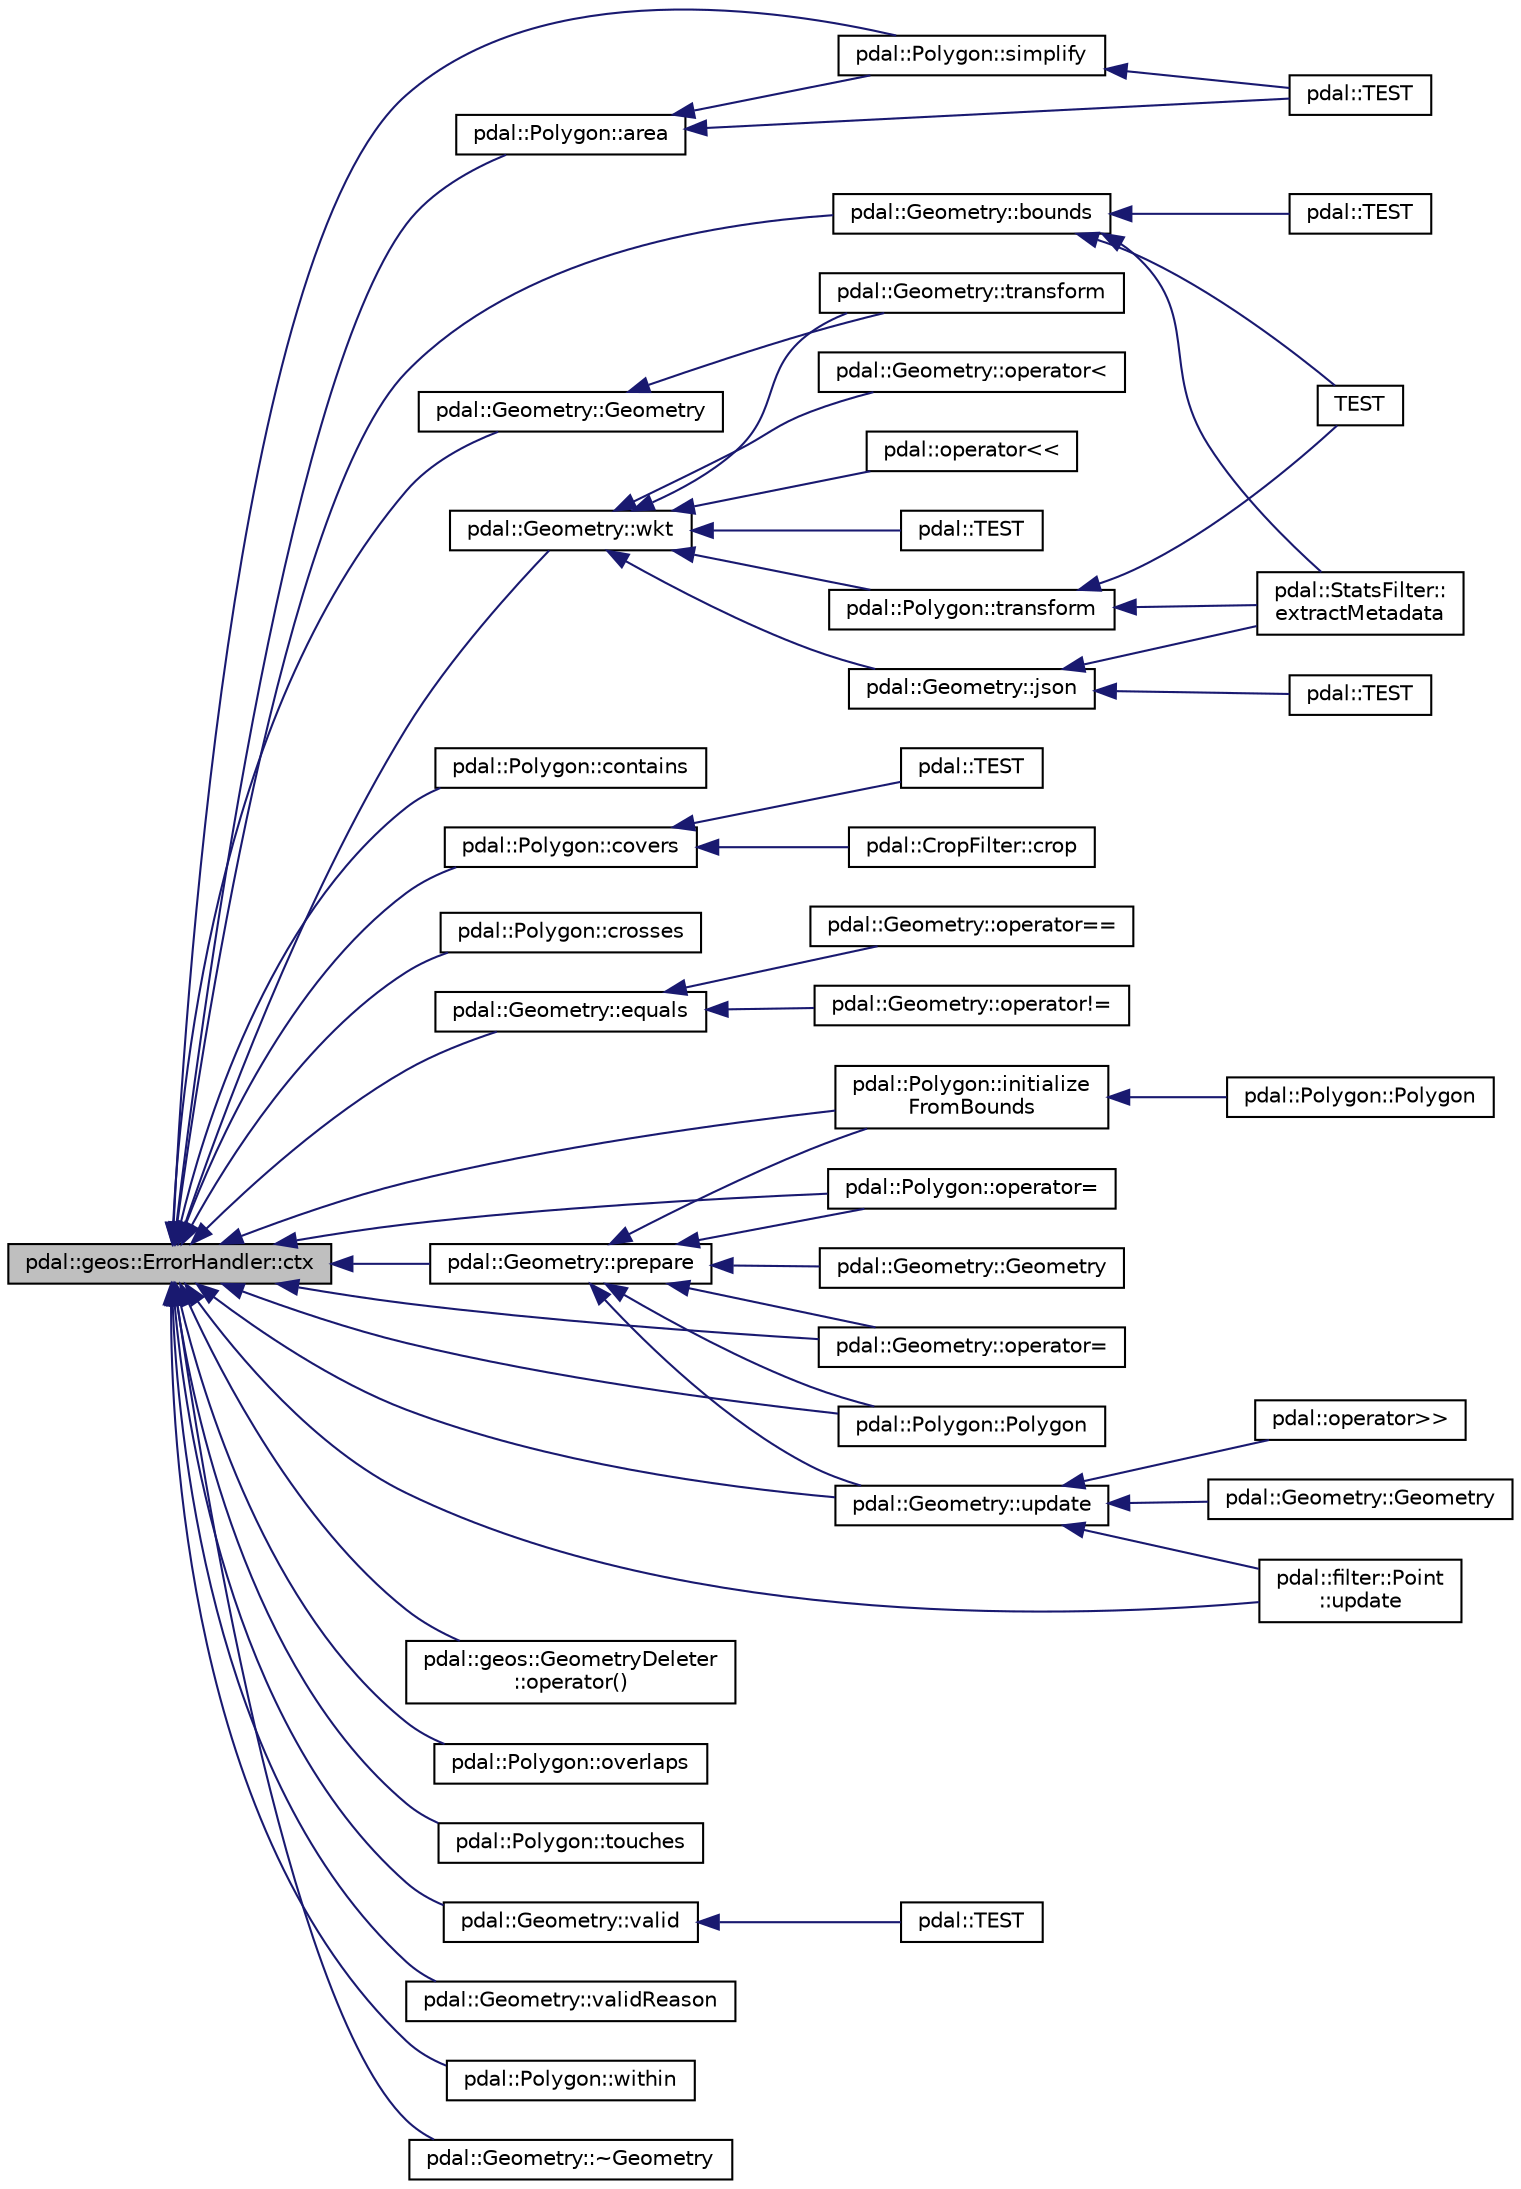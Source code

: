 digraph "pdal::geos::ErrorHandler::ctx"
{
  edge [fontname="Helvetica",fontsize="10",labelfontname="Helvetica",labelfontsize="10"];
  node [fontname="Helvetica",fontsize="10",shape=record];
  rankdir="LR";
  Node1 [label="pdal::geos::ErrorHandler::ctx",height=0.2,width=0.4,color="black", fillcolor="grey75", style="filled", fontcolor="black"];
  Node1 -> Node2 [dir="back",color="midnightblue",fontsize="10",style="solid",fontname="Helvetica"];
  Node2 [label="pdal::Polygon::area",height=0.2,width=0.4,color="black", fillcolor="white", style="filled",URL="$classpdal_1_1Polygon.html#a6c007fc5a5c5c6419fc794fec5b38f86"];
  Node2 -> Node3 [dir="back",color="midnightblue",fontsize="10",style="solid",fontname="Helvetica"];
  Node3 [label="pdal::Polygon::simplify",height=0.2,width=0.4,color="black", fillcolor="white", style="filled",URL="$classpdal_1_1Polygon.html#a9ea43b0ad5b22809ac60ade773c8816b"];
  Node3 -> Node4 [dir="back",color="midnightblue",fontsize="10",style="solid",fontname="Helvetica"];
  Node4 [label="pdal::TEST",height=0.2,width=0.4,color="black", fillcolor="white", style="filled",URL="$namespacepdal.html#ad309300f1640ee151cf3aeab31a2ca6d"];
  Node2 -> Node4 [dir="back",color="midnightblue",fontsize="10",style="solid",fontname="Helvetica"];
  Node1 -> Node5 [dir="back",color="midnightblue",fontsize="10",style="solid",fontname="Helvetica"];
  Node5 [label="pdal::Geometry::bounds",height=0.2,width=0.4,color="black", fillcolor="white", style="filled",URL="$classpdal_1_1Geometry.html#a10c102cddba36e51d1eeaa90022bb234"];
  Node5 -> Node6 [dir="back",color="midnightblue",fontsize="10",style="solid",fontname="Helvetica"];
  Node6 [label="pdal::StatsFilter::\lextractMetadata",height=0.2,width=0.4,color="black", fillcolor="white", style="filled",URL="$classpdal_1_1StatsFilter.html#a374631f225f1fba0918b159c1353142e"];
  Node5 -> Node7 [dir="back",color="midnightblue",fontsize="10",style="solid",fontname="Helvetica"];
  Node7 [label="pdal::TEST",height=0.2,width=0.4,color="black", fillcolor="white", style="filled",URL="$namespacepdal.html#a46726d38aa1dde16ad9e91895243dd20"];
  Node5 -> Node8 [dir="back",color="midnightblue",fontsize="10",style="solid",fontname="Helvetica"];
  Node8 [label="TEST",height=0.2,width=0.4,color="black", fillcolor="white", style="filled",URL="$SpatialReferenceTest_8cpp.html#a6e052a6067c12c912d392cfc168b0046"];
  Node1 -> Node9 [dir="back",color="midnightblue",fontsize="10",style="solid",fontname="Helvetica"];
  Node9 [label="pdal::Polygon::contains",height=0.2,width=0.4,color="black", fillcolor="white", style="filled",URL="$classpdal_1_1Polygon.html#a3181e2bf148a660a0bfb6d59247884fe"];
  Node1 -> Node10 [dir="back",color="midnightblue",fontsize="10",style="solid",fontname="Helvetica"];
  Node10 [label="pdal::Polygon::covers",height=0.2,width=0.4,color="black", fillcolor="white", style="filled",URL="$classpdal_1_1Polygon.html#aa4fd8878774f007838019b35ebf882f2"];
  Node10 -> Node11 [dir="back",color="midnightblue",fontsize="10",style="solid",fontname="Helvetica"];
  Node11 [label="pdal::CropFilter::crop",height=0.2,width=0.4,color="black", fillcolor="white", style="filled",URL="$classpdal_1_1CropFilter.html#acae5174f3ed6d68c71cc1158292646cc"];
  Node10 -> Node12 [dir="back",color="midnightblue",fontsize="10",style="solid",fontname="Helvetica"];
  Node12 [label="pdal::TEST",height=0.2,width=0.4,color="black", fillcolor="white", style="filled",URL="$namespacepdal.html#aef73818a35ea690cac75d26c629bc4ed"];
  Node1 -> Node13 [dir="back",color="midnightblue",fontsize="10",style="solid",fontname="Helvetica"];
  Node13 [label="pdal::Polygon::crosses",height=0.2,width=0.4,color="black", fillcolor="white", style="filled",URL="$classpdal_1_1Polygon.html#aec575d2848f988b92a8984c372d3120b"];
  Node1 -> Node14 [dir="back",color="midnightblue",fontsize="10",style="solid",fontname="Helvetica"];
  Node14 [label="pdal::Geometry::equals",height=0.2,width=0.4,color="black", fillcolor="white", style="filled",URL="$classpdal_1_1Geometry.html#a7e7a283e645cb7d1b6fe08181488b3fc"];
  Node14 -> Node15 [dir="back",color="midnightblue",fontsize="10",style="solid",fontname="Helvetica"];
  Node15 [label="pdal::Geometry::operator!=",height=0.2,width=0.4,color="black", fillcolor="white", style="filled",URL="$classpdal_1_1Geometry.html#a2fd2e9b45ad0a9a3353a033c5de2af5f"];
  Node14 -> Node16 [dir="back",color="midnightblue",fontsize="10",style="solid",fontname="Helvetica"];
  Node16 [label="pdal::Geometry::operator==",height=0.2,width=0.4,color="black", fillcolor="white", style="filled",URL="$classpdal_1_1Geometry.html#a1d8eafcbbd004743d31e79c1bf598971"];
  Node1 -> Node17 [dir="back",color="midnightblue",fontsize="10",style="solid",fontname="Helvetica"];
  Node17 [label="pdal::Geometry::Geometry",height=0.2,width=0.4,color="black", fillcolor="white", style="filled",URL="$classpdal_1_1Geometry.html#a513c55c857db056ff8450173cb2de842"];
  Node17 -> Node18 [dir="back",color="midnightblue",fontsize="10",style="solid",fontname="Helvetica"];
  Node18 [label="pdal::Geometry::transform",height=0.2,width=0.4,color="black", fillcolor="white", style="filled",URL="$classpdal_1_1Geometry.html#aafde44fd43948db0d322016a9a424127"];
  Node1 -> Node19 [dir="back",color="midnightblue",fontsize="10",style="solid",fontname="Helvetica"];
  Node19 [label="pdal::Polygon::initialize\lFromBounds",height=0.2,width=0.4,color="black", fillcolor="white", style="filled",URL="$classpdal_1_1Polygon.html#ae97f823a110ad697d8f6afc9ecce4b91"];
  Node19 -> Node20 [dir="back",color="midnightblue",fontsize="10",style="solid",fontname="Helvetica"];
  Node20 [label="pdal::Polygon::Polygon",height=0.2,width=0.4,color="black", fillcolor="white", style="filled",URL="$classpdal_1_1Polygon.html#ae06e04ed4a3a3cb2e38de76e7bfc7703"];
  Node1 -> Node21 [dir="back",color="midnightblue",fontsize="10",style="solid",fontname="Helvetica"];
  Node21 [label="pdal::geos::GeometryDeleter\l::operator()",height=0.2,width=0.4,color="black", fillcolor="white", style="filled",URL="$structpdal_1_1geos_1_1GeometryDeleter.html#ad0f71e57fbfd0a8e9806c2b80d4ab273"];
  Node1 -> Node22 [dir="back",color="midnightblue",fontsize="10",style="solid",fontname="Helvetica"];
  Node22 [label="pdal::Polygon::operator=",height=0.2,width=0.4,color="black", fillcolor="white", style="filled",URL="$classpdal_1_1Polygon.html#af2b0e5651e9433c11b0ff30ffbd3265b"];
  Node1 -> Node23 [dir="back",color="midnightblue",fontsize="10",style="solid",fontname="Helvetica"];
  Node23 [label="pdal::Geometry::operator=",height=0.2,width=0.4,color="black", fillcolor="white", style="filled",URL="$classpdal_1_1Geometry.html#a7dc43a5d98d311123a2915be9c5e2fbc"];
  Node1 -> Node24 [dir="back",color="midnightblue",fontsize="10",style="solid",fontname="Helvetica"];
  Node24 [label="pdal::Polygon::overlaps",height=0.2,width=0.4,color="black", fillcolor="white", style="filled",URL="$classpdal_1_1Polygon.html#a0047ccc2351a687d5712911760efa3db"];
  Node1 -> Node25 [dir="back",color="midnightblue",fontsize="10",style="solid",fontname="Helvetica"];
  Node25 [label="pdal::Polygon::Polygon",height=0.2,width=0.4,color="black", fillcolor="white", style="filled",URL="$classpdal_1_1Polygon.html#a417e58b64f855cab4c0cce96a553982a"];
  Node1 -> Node26 [dir="back",color="midnightblue",fontsize="10",style="solid",fontname="Helvetica"];
  Node26 [label="pdal::Geometry::prepare",height=0.2,width=0.4,color="black", fillcolor="white", style="filled",URL="$classpdal_1_1Geometry.html#a5340a42c65209674135a41008d0c305a"];
  Node26 -> Node27 [dir="back",color="midnightblue",fontsize="10",style="solid",fontname="Helvetica"];
  Node27 [label="pdal::Geometry::Geometry",height=0.2,width=0.4,color="black", fillcolor="white", style="filled",URL="$classpdal_1_1Geometry.html#aa1b4945c90c517f124c40be710eab592"];
  Node26 -> Node19 [dir="back",color="midnightblue",fontsize="10",style="solid",fontname="Helvetica"];
  Node26 -> Node22 [dir="back",color="midnightblue",fontsize="10",style="solid",fontname="Helvetica"];
  Node26 -> Node23 [dir="back",color="midnightblue",fontsize="10",style="solid",fontname="Helvetica"];
  Node26 -> Node25 [dir="back",color="midnightblue",fontsize="10",style="solid",fontname="Helvetica"];
  Node26 -> Node28 [dir="back",color="midnightblue",fontsize="10",style="solid",fontname="Helvetica"];
  Node28 [label="pdal::Geometry::update",height=0.2,width=0.4,color="black", fillcolor="white", style="filled",URL="$classpdal_1_1Geometry.html#a31b94ab356a3f5d697d3400f11804ecf"];
  Node28 -> Node29 [dir="back",color="midnightblue",fontsize="10",style="solid",fontname="Helvetica"];
  Node29 [label="pdal::Geometry::Geometry",height=0.2,width=0.4,color="black", fillcolor="white", style="filled",URL="$classpdal_1_1Geometry.html#a17d3d67494e3a4a9d746cf4e080cea4f"];
  Node28 -> Node30 [dir="back",color="midnightblue",fontsize="10",style="solid",fontname="Helvetica"];
  Node30 [label="pdal::operator\>\>",height=0.2,width=0.4,color="black", fillcolor="white", style="filled",URL="$namespacepdal.html#a1518689641006067fb723caffde95462"];
  Node28 -> Node31 [dir="back",color="midnightblue",fontsize="10",style="solid",fontname="Helvetica"];
  Node31 [label="pdal::filter::Point\l::update",height=0.2,width=0.4,color="black", fillcolor="white", style="filled",URL="$classpdal_1_1filter_1_1Point.html#a4be50f0e41206df5ff738927f8f72c7f"];
  Node1 -> Node3 [dir="back",color="midnightblue",fontsize="10",style="solid",fontname="Helvetica"];
  Node1 -> Node32 [dir="back",color="midnightblue",fontsize="10",style="solid",fontname="Helvetica"];
  Node32 [label="pdal::Polygon::touches",height=0.2,width=0.4,color="black", fillcolor="white", style="filled",URL="$classpdal_1_1Polygon.html#a46f59e252a8eee46f776da19ac35d7e0"];
  Node1 -> Node31 [dir="back",color="midnightblue",fontsize="10",style="solid",fontname="Helvetica"];
  Node1 -> Node28 [dir="back",color="midnightblue",fontsize="10",style="solid",fontname="Helvetica"];
  Node1 -> Node33 [dir="back",color="midnightblue",fontsize="10",style="solid",fontname="Helvetica"];
  Node33 [label="pdal::Geometry::valid",height=0.2,width=0.4,color="black", fillcolor="white", style="filled",URL="$classpdal_1_1Geometry.html#ac192f41520576a84bfbe19dad4679f06"];
  Node33 -> Node34 [dir="back",color="midnightblue",fontsize="10",style="solid",fontname="Helvetica"];
  Node34 [label="pdal::TEST",height=0.2,width=0.4,color="black", fillcolor="white", style="filled",URL="$namespacepdal.html#af5464cd8babbb695cb8522486aa38fcc"];
  Node1 -> Node35 [dir="back",color="midnightblue",fontsize="10",style="solid",fontname="Helvetica"];
  Node35 [label="pdal::Geometry::validReason",height=0.2,width=0.4,color="black", fillcolor="white", style="filled",URL="$classpdal_1_1Geometry.html#a8654586604b5fbd6620d9a70d4638923"];
  Node1 -> Node36 [dir="back",color="midnightblue",fontsize="10",style="solid",fontname="Helvetica"];
  Node36 [label="pdal::Polygon::within",height=0.2,width=0.4,color="black", fillcolor="white", style="filled",URL="$classpdal_1_1Polygon.html#a3bf4c8a02ea016f7339511beea38f3d8"];
  Node1 -> Node37 [dir="back",color="midnightblue",fontsize="10",style="solid",fontname="Helvetica"];
  Node37 [label="pdal::Geometry::wkt",height=0.2,width=0.4,color="black", fillcolor="white", style="filled",URL="$classpdal_1_1Geometry.html#ae5def73416a71131a5484c070f61a07f"];
  Node37 -> Node38 [dir="back",color="midnightblue",fontsize="10",style="solid",fontname="Helvetica"];
  Node38 [label="pdal::Geometry::json",height=0.2,width=0.4,color="black", fillcolor="white", style="filled",URL="$classpdal_1_1Geometry.html#a4fe6b400d8c8969aedfca8bcd2983220"];
  Node38 -> Node6 [dir="back",color="midnightblue",fontsize="10",style="solid",fontname="Helvetica"];
  Node38 -> Node39 [dir="back",color="midnightblue",fontsize="10",style="solid",fontname="Helvetica"];
  Node39 [label="pdal::TEST",height=0.2,width=0.4,color="black", fillcolor="white", style="filled",URL="$namespacepdal.html#a1109917a065de835f668b7ef76d66d07"];
  Node37 -> Node40 [dir="back",color="midnightblue",fontsize="10",style="solid",fontname="Helvetica"];
  Node40 [label="pdal::Geometry::operator\<",height=0.2,width=0.4,color="black", fillcolor="white", style="filled",URL="$classpdal_1_1Geometry.html#abc01f415332537f4083e78611178e4e9"];
  Node37 -> Node41 [dir="back",color="midnightblue",fontsize="10",style="solid",fontname="Helvetica"];
  Node41 [label="pdal::operator\<\<",height=0.2,width=0.4,color="black", fillcolor="white", style="filled",URL="$namespacepdal.html#a314249cca6174740eb3a3d10ca4464ce"];
  Node37 -> Node42 [dir="back",color="midnightblue",fontsize="10",style="solid",fontname="Helvetica"];
  Node42 [label="pdal::TEST",height=0.2,width=0.4,color="black", fillcolor="white", style="filled",URL="$namespacepdal.html#a85a81def9c51e19a619e4f76c47eeff5"];
  Node37 -> Node43 [dir="back",color="midnightblue",fontsize="10",style="solid",fontname="Helvetica"];
  Node43 [label="pdal::Polygon::transform",height=0.2,width=0.4,color="black", fillcolor="white", style="filled",URL="$classpdal_1_1Polygon.html#af7abd73f687dca5b798513a3328d8613"];
  Node43 -> Node6 [dir="back",color="midnightblue",fontsize="10",style="solid",fontname="Helvetica"];
  Node43 -> Node8 [dir="back",color="midnightblue",fontsize="10",style="solid",fontname="Helvetica"];
  Node37 -> Node18 [dir="back",color="midnightblue",fontsize="10",style="solid",fontname="Helvetica"];
  Node1 -> Node44 [dir="back",color="midnightblue",fontsize="10",style="solid",fontname="Helvetica"];
  Node44 [label="pdal::Geometry::~Geometry",height=0.2,width=0.4,color="black", fillcolor="white", style="filled",URL="$classpdal_1_1Geometry.html#af56a46f872b2fc7a435d9ac956472b5a"];
}
